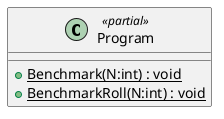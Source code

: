 @startuml
class Program <<partial>> {
    + {static} Benchmark(N:int) : void
    + {static} BenchmarkRoll(N:int) : void
}
@enduml
